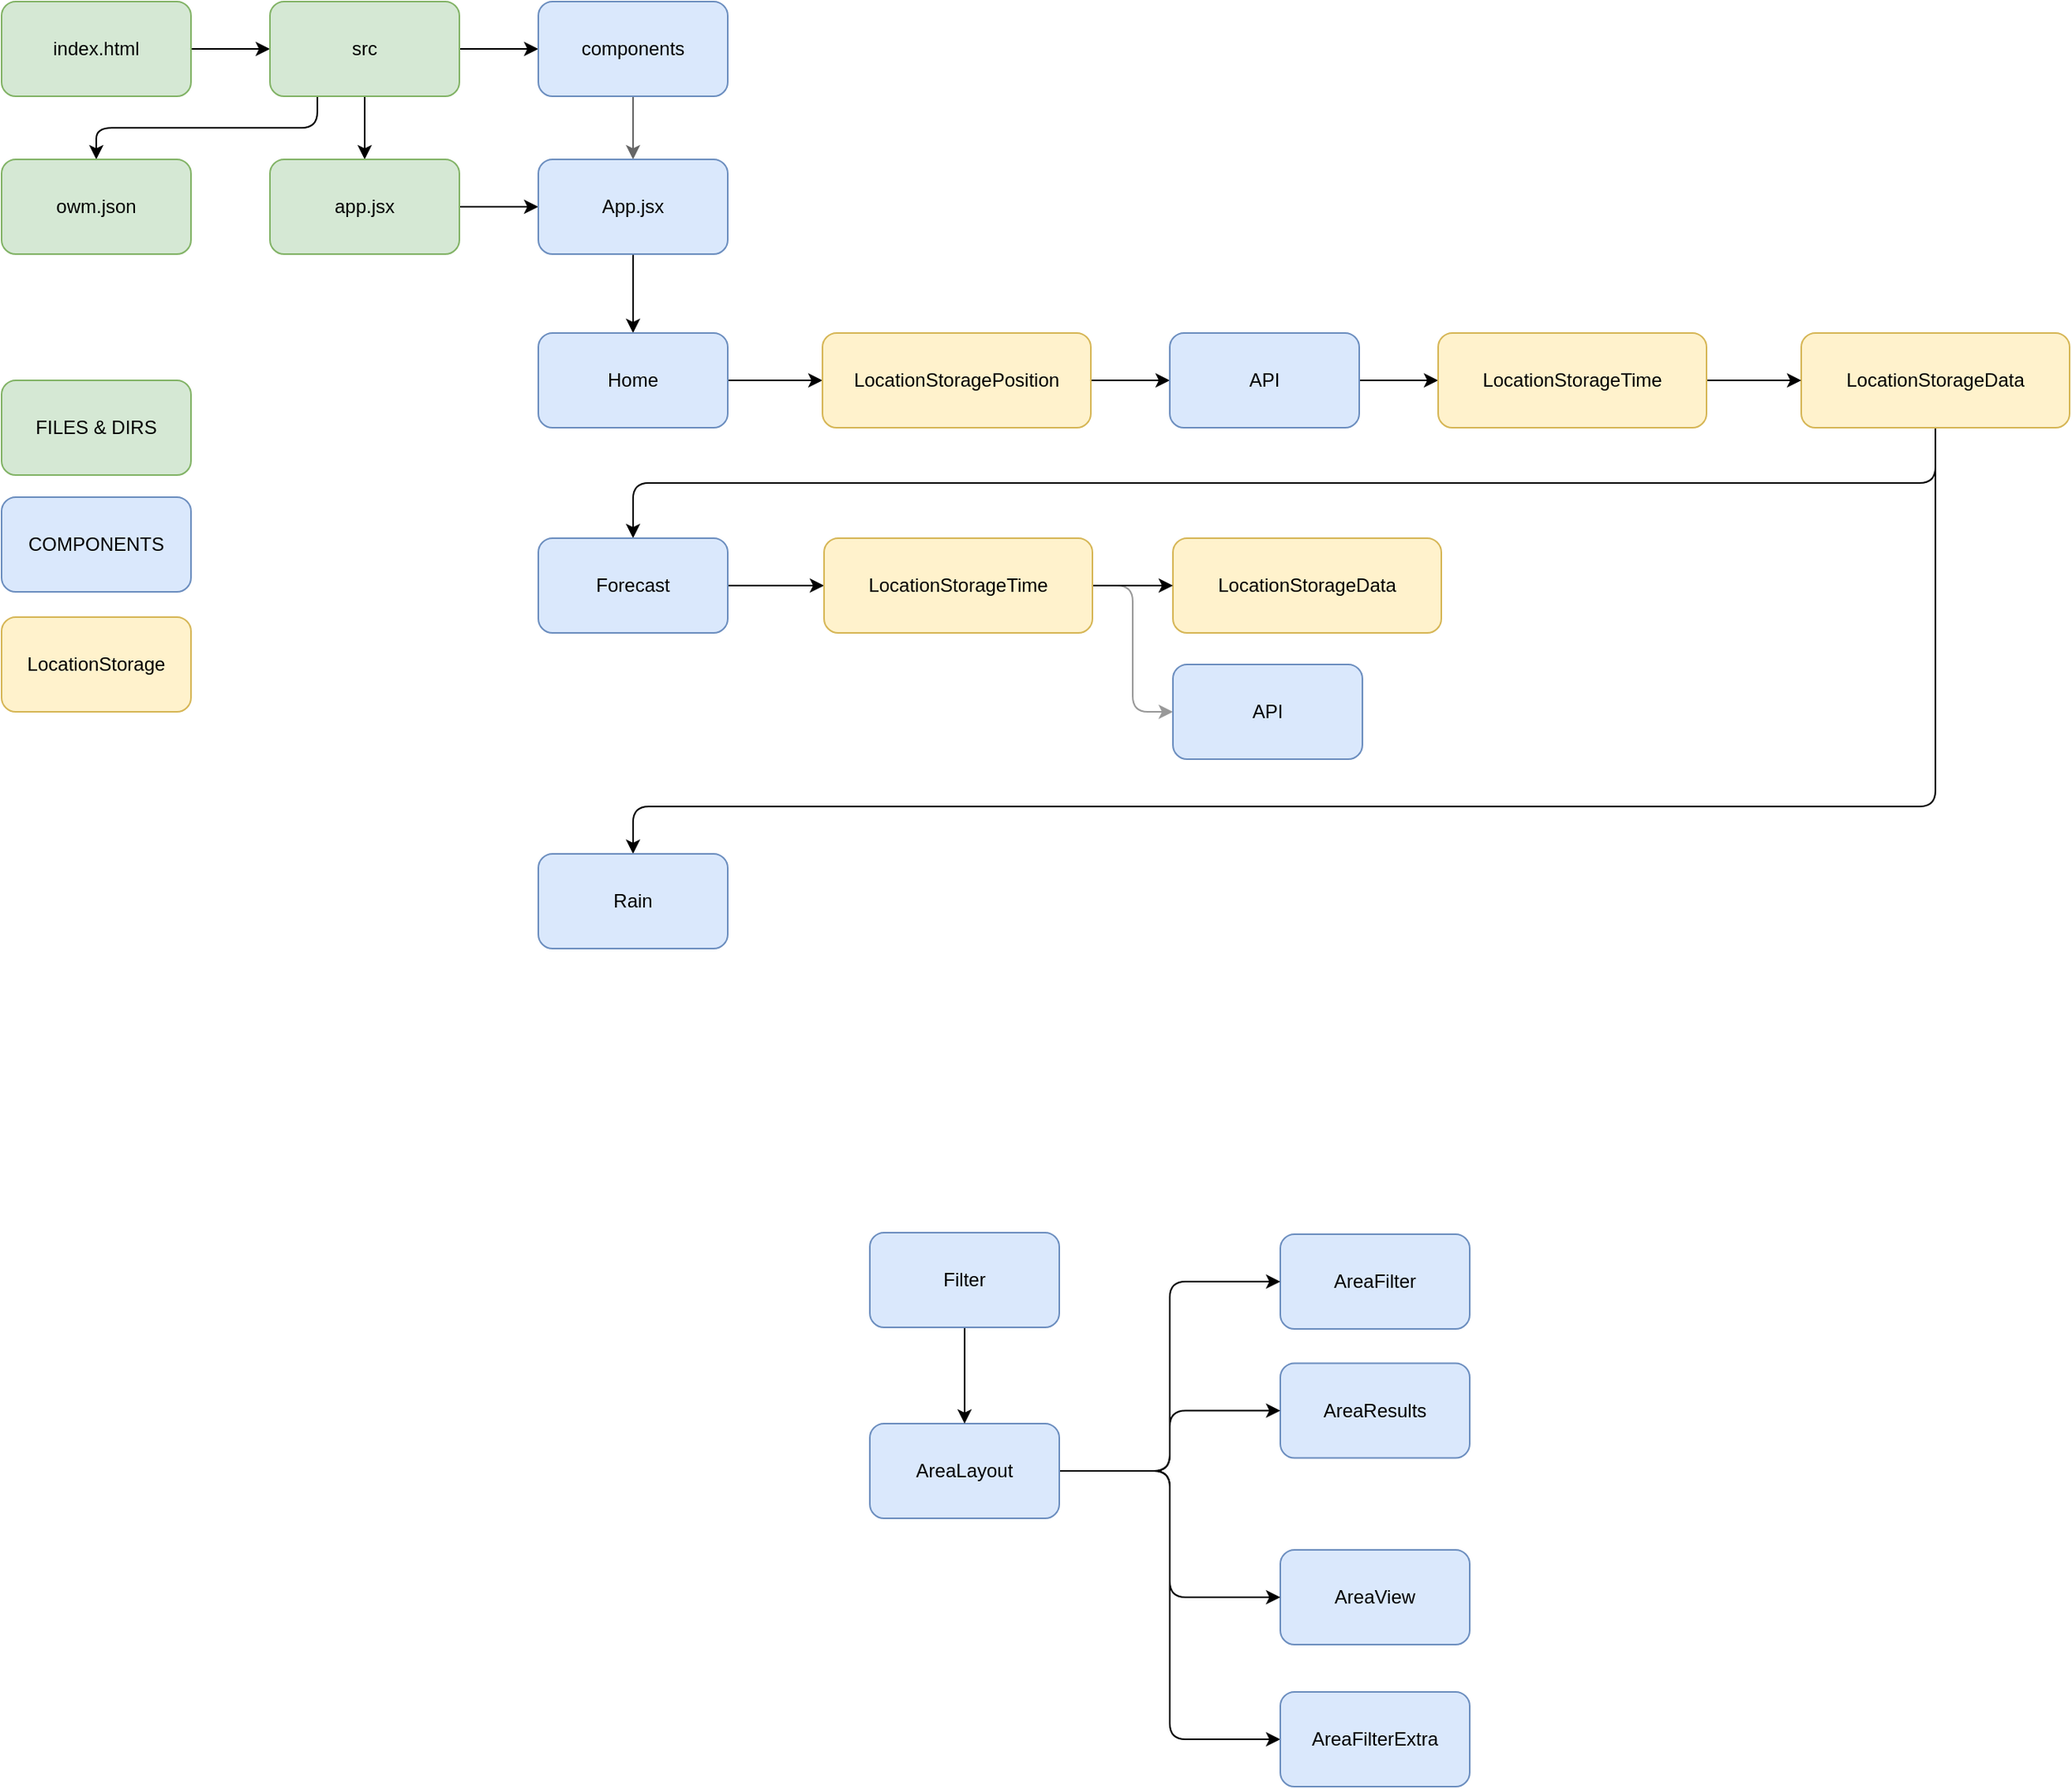 <mxfile version="16.4.0" type="device" pages="2"><diagram id="odNc6-cXWTG9n6I8ci3F" name="Struktur"><mxGraphModel dx="1408" dy="861" grid="1" gridSize="10" guides="1" tooltips="1" connect="1" arrows="1" fold="1" page="1" pageScale="1" pageWidth="1169" pageHeight="827" math="0" shadow="0"><root><mxCell id="kb4TLaaFTV16VBlRKUIm-0"/><mxCell id="kb4TLaaFTV16VBlRKUIm-1" parent="kb4TLaaFTV16VBlRKUIm-0"/><mxCell id="MtrtiV4Au85HrPLHlVhE-10" style="edgeStyle=orthogonalEdgeStyle;rounded=1;orthogonalLoop=1;jettySize=auto;html=1;exitX=1;exitY=0.5;exitDx=0;exitDy=0;entryX=0;entryY=0.5;entryDx=0;entryDy=0;" parent="kb4TLaaFTV16VBlRKUIm-1" source="X0EQoOfAEuAB2VaEuy4Y-0" target="X0EQoOfAEuAB2VaEuy4Y-1" edge="1"><mxGeometry relative="1" as="geometry"/></mxCell><mxCell id="X0EQoOfAEuAB2VaEuy4Y-0" value="index.html" style="rounded=1;whiteSpace=wrap;html=1;fillColor=#d5e8d4;strokeColor=#82b366;" parent="kb4TLaaFTV16VBlRKUIm-1" vertex="1"><mxGeometry x="160" y="70" width="120" height="60" as="geometry"/></mxCell><mxCell id="MtrtiV4Au85HrPLHlVhE-5" style="edgeStyle=orthogonalEdgeStyle;rounded=1;orthogonalLoop=1;jettySize=auto;html=1;exitX=1;exitY=0.5;exitDx=0;exitDy=0;entryX=0;entryY=0.5;entryDx=0;entryDy=0;" parent="kb4TLaaFTV16VBlRKUIm-1" source="X0EQoOfAEuAB2VaEuy4Y-1" target="X0EQoOfAEuAB2VaEuy4Y-3" edge="1"><mxGeometry relative="1" as="geometry"/></mxCell><mxCell id="MtrtiV4Au85HrPLHlVhE-6" style="edgeStyle=orthogonalEdgeStyle;rounded=1;orthogonalLoop=1;jettySize=auto;html=1;exitX=0.5;exitY=1;exitDx=0;exitDy=0;entryX=0.5;entryY=0;entryDx=0;entryDy=0;" parent="kb4TLaaFTV16VBlRKUIm-1" source="X0EQoOfAEuAB2VaEuy4Y-1" target="X0EQoOfAEuAB2VaEuy4Y-2" edge="1"><mxGeometry relative="1" as="geometry"/></mxCell><mxCell id="MtrtiV4Au85HrPLHlVhE-9" style="edgeStyle=orthogonalEdgeStyle;rounded=1;orthogonalLoop=1;jettySize=auto;html=1;exitX=0.25;exitY=1;exitDx=0;exitDy=0;" parent="kb4TLaaFTV16VBlRKUIm-1" source="X0EQoOfAEuAB2VaEuy4Y-1" target="MtrtiV4Au85HrPLHlVhE-8" edge="1"><mxGeometry relative="1" as="geometry"/></mxCell><mxCell id="X0EQoOfAEuAB2VaEuy4Y-1" value="src" style="rounded=1;whiteSpace=wrap;html=1;fillColor=#d5e8d4;strokeColor=#82b366;" parent="kb4TLaaFTV16VBlRKUIm-1" vertex="1"><mxGeometry x="330" y="70" width="120" height="60" as="geometry"/></mxCell><mxCell id="X0EQoOfAEuAB2VaEuy4Y-8" style="edgeStyle=orthogonalEdgeStyle;rounded=0;orthogonalLoop=1;jettySize=auto;html=1;exitX=1;exitY=0.5;exitDx=0;exitDy=0;" parent="kb4TLaaFTV16VBlRKUIm-1" source="X0EQoOfAEuAB2VaEuy4Y-2" target="X0EQoOfAEuAB2VaEuy4Y-4" edge="1"><mxGeometry relative="1" as="geometry"/></mxCell><mxCell id="X0EQoOfAEuAB2VaEuy4Y-2" value="app.jsx" style="rounded=1;whiteSpace=wrap;html=1;fillColor=#d5e8d4;strokeColor=#82b366;" parent="kb4TLaaFTV16VBlRKUIm-1" vertex="1"><mxGeometry x="330" y="170" width="120" height="60" as="geometry"/></mxCell><mxCell id="MtrtiV4Au85HrPLHlVhE-7" style="edgeStyle=orthogonalEdgeStyle;rounded=1;orthogonalLoop=1;jettySize=auto;html=1;exitX=0.5;exitY=1;exitDx=0;exitDy=0;entryX=0.5;entryY=0;entryDx=0;entryDy=0;fillColor=#f5f5f5;strokeColor=#666666;" parent="kb4TLaaFTV16VBlRKUIm-1" source="X0EQoOfAEuAB2VaEuy4Y-3" target="X0EQoOfAEuAB2VaEuy4Y-4" edge="1"><mxGeometry relative="1" as="geometry"/></mxCell><mxCell id="X0EQoOfAEuAB2VaEuy4Y-3" value="components" style="rounded=1;whiteSpace=wrap;html=1;fillColor=#dae8fc;strokeColor=#6c8ebf;" parent="kb4TLaaFTV16VBlRKUIm-1" vertex="1"><mxGeometry x="500" y="70" width="120" height="60" as="geometry"/></mxCell><mxCell id="VVD3H794cGtgltFbufJZ-1" style="edgeStyle=orthogonalEdgeStyle;rounded=1;orthogonalLoop=1;jettySize=auto;html=1;exitX=0.5;exitY=1;exitDx=0;exitDy=0;entryX=0.5;entryY=0;entryDx=0;entryDy=0;" parent="kb4TLaaFTV16VBlRKUIm-1" source="X0EQoOfAEuAB2VaEuy4Y-4" target="VVD3H794cGtgltFbufJZ-0" edge="1"><mxGeometry relative="1" as="geometry"/></mxCell><mxCell id="X0EQoOfAEuAB2VaEuy4Y-4" value="App.jsx" style="rounded=1;whiteSpace=wrap;html=1;fillColor=#dae8fc;strokeColor=#6c8ebf;" parent="kb4TLaaFTV16VBlRKUIm-1" vertex="1"><mxGeometry x="500" y="170" width="120" height="60" as="geometry"/></mxCell><mxCell id="X0EQoOfAEuAB2VaEuy4Y-5" value="AreaFilter" style="rounded=1;whiteSpace=wrap;html=1;fillColor=#dae8fc;strokeColor=#6c8ebf;" parent="kb4TLaaFTV16VBlRKUIm-1" vertex="1"><mxGeometry x="970" y="851" width="120" height="60" as="geometry"/></mxCell><mxCell id="X0EQoOfAEuAB2VaEuy4Y-6" value="AreaResults" style="rounded=1;whiteSpace=wrap;html=1;fillColor=#dae8fc;strokeColor=#6c8ebf;" parent="kb4TLaaFTV16VBlRKUIm-1" vertex="1"><mxGeometry x="970" y="932.75" width="120" height="60" as="geometry"/></mxCell><mxCell id="X0EQoOfAEuAB2VaEuy4Y-7" value="AreaView" style="rounded=1;whiteSpace=wrap;html=1;fillColor=#dae8fc;strokeColor=#6c8ebf;" parent="kb4TLaaFTV16VBlRKUIm-1" vertex="1"><mxGeometry x="970" y="1051" width="120" height="60" as="geometry"/></mxCell><mxCell id="tes5r943XK8UQ0XR-Bny-7" style="edgeStyle=orthogonalEdgeStyle;rounded=1;orthogonalLoop=1;jettySize=auto;html=1;exitX=1;exitY=0.5;exitDx=0;exitDy=0;entryX=0;entryY=0.5;entryDx=0;entryDy=0;" parent="kb4TLaaFTV16VBlRKUIm-1" source="VVD3H794cGtgltFbufJZ-0" target="tes5r943XK8UQ0XR-Bny-4" edge="1"><mxGeometry relative="1" as="geometry"/></mxCell><mxCell id="VVD3H794cGtgltFbufJZ-14" style="edgeStyle=orthogonalEdgeStyle;rounded=1;orthogonalLoop=1;jettySize=auto;html=1;exitX=1;exitY=0.5;exitDx=0;exitDy=0;entryX=0;entryY=0.5;entryDx=0;entryDy=0;" parent="kb4TLaaFTV16VBlRKUIm-1" source="tes5r943XK8UQ0XR-Bny-4" target="182a5He_w-dF_x6Fi7op-2" edge="1"><mxGeometry relative="1" as="geometry"/></mxCell><mxCell id="tes5r943XK8UQ0XR-Bny-4" value="LocationStoragePosition" style="rounded=1;whiteSpace=wrap;html=1;fillColor=#fff2cc;strokeColor=#d6b656;" parent="kb4TLaaFTV16VBlRKUIm-1" vertex="1"><mxGeometry x="680" y="280" width="170" height="60" as="geometry"/></mxCell><mxCell id="MtrtiV4Au85HrPLHlVhE-2" style="edgeStyle=orthogonalEdgeStyle;rounded=1;orthogonalLoop=1;jettySize=auto;html=1;entryX=0;entryY=0.5;entryDx=0;entryDy=0;exitX=1;exitY=0.5;exitDx=0;exitDy=0;" parent="kb4TLaaFTV16VBlRKUIm-1" source="MtrtiV4Au85HrPLHlVhE-0" target="X0EQoOfAEuAB2VaEuy4Y-5" edge="1"><mxGeometry relative="1" as="geometry"><mxPoint x="820" y="610" as="sourcePoint"/></mxGeometry></mxCell><mxCell id="MtrtiV4Au85HrPLHlVhE-3" style="edgeStyle=orthogonalEdgeStyle;rounded=1;orthogonalLoop=1;jettySize=auto;html=1;exitX=1;exitY=0.5;exitDx=0;exitDy=0;entryX=0;entryY=0.5;entryDx=0;entryDy=0;" parent="kb4TLaaFTV16VBlRKUIm-1" source="MtrtiV4Au85HrPLHlVhE-0" target="X0EQoOfAEuAB2VaEuy4Y-6" edge="1"><mxGeometry relative="1" as="geometry"/></mxCell><mxCell id="MtrtiV4Au85HrPLHlVhE-4" style="edgeStyle=orthogonalEdgeStyle;rounded=1;orthogonalLoop=1;jettySize=auto;html=1;exitX=1;exitY=0.5;exitDx=0;exitDy=0;entryX=0;entryY=0.5;entryDx=0;entryDy=0;" parent="kb4TLaaFTV16VBlRKUIm-1" source="MtrtiV4Au85HrPLHlVhE-0" target="X0EQoOfAEuAB2VaEuy4Y-7" edge="1"><mxGeometry relative="1" as="geometry"/></mxCell><mxCell id="dPe5NhrOTwY3fnRHBD-y-1" style="edgeStyle=orthogonalEdgeStyle;rounded=1;orthogonalLoop=1;jettySize=auto;html=1;exitX=1;exitY=0.5;exitDx=0;exitDy=0;entryX=0;entryY=0.5;entryDx=0;entryDy=0;" parent="kb4TLaaFTV16VBlRKUIm-1" source="MtrtiV4Au85HrPLHlVhE-0" target="dPe5NhrOTwY3fnRHBD-y-0" edge="1"><mxGeometry relative="1" as="geometry"/></mxCell><mxCell id="MtrtiV4Au85HrPLHlVhE-0" value="AreaLayout" style="rounded=1;whiteSpace=wrap;html=1;fillColor=#dae8fc;strokeColor=#6c8ebf;" parent="kb4TLaaFTV16VBlRKUIm-1" vertex="1"><mxGeometry x="710" y="971" width="120" height="60" as="geometry"/></mxCell><mxCell id="MtrtiV4Au85HrPLHlVhE-8" value="owm.json" style="rounded=1;whiteSpace=wrap;html=1;fillColor=#d5e8d4;strokeColor=#82b366;" parent="kb4TLaaFTV16VBlRKUIm-1" vertex="1"><mxGeometry x="160" y="170" width="120" height="60" as="geometry"/></mxCell><mxCell id="VVD3H794cGtgltFbufJZ-24" style="edgeStyle=orthogonalEdgeStyle;rounded=1;orthogonalLoop=1;jettySize=auto;html=1;exitX=1;exitY=0.5;exitDx=0;exitDy=0;entryX=0;entryY=0.5;entryDx=0;entryDy=0;" parent="kb4TLaaFTV16VBlRKUIm-1" source="182a5He_w-dF_x6Fi7op-2" target="VVD3H794cGtgltFbufJZ-23" edge="1"><mxGeometry relative="1" as="geometry"/></mxCell><mxCell id="182a5He_w-dF_x6Fi7op-2" value="API" style="rounded=1;whiteSpace=wrap;html=1;fillColor=#dae8fc;strokeColor=#6c8ebf;" parent="kb4TLaaFTV16VBlRKUIm-1" vertex="1"><mxGeometry x="900" y="280" width="120" height="60" as="geometry"/></mxCell><mxCell id="182a5He_w-dF_x6Fi7op-6" style="edgeStyle=orthogonalEdgeStyle;rounded=1;orthogonalLoop=1;jettySize=auto;html=1;exitX=0.5;exitY=1;exitDx=0;exitDy=0;entryX=0.5;entryY=0;entryDx=0;entryDy=0;" parent="kb4TLaaFTV16VBlRKUIm-1" source="182a5He_w-dF_x6Fi7op-4" target="MtrtiV4Au85HrPLHlVhE-0" edge="1"><mxGeometry relative="1" as="geometry"/></mxCell><mxCell id="182a5He_w-dF_x6Fi7op-4" value="Filter" style="rounded=1;whiteSpace=wrap;html=1;fillColor=#dae8fc;strokeColor=#6c8ebf;" parent="kb4TLaaFTV16VBlRKUIm-1" vertex="1"><mxGeometry x="710" y="850" width="120" height="60" as="geometry"/></mxCell><mxCell id="dPe5NhrOTwY3fnRHBD-y-0" value="AreaFilterExtra" style="rounded=1;whiteSpace=wrap;html=1;fillColor=#dae8fc;strokeColor=#6c8ebf;" parent="kb4TLaaFTV16VBlRKUIm-1" vertex="1"><mxGeometry x="970" y="1141" width="120" height="60" as="geometry"/></mxCell><mxCell id="VVD3H794cGtgltFbufJZ-0" value="Home" style="rounded=1;whiteSpace=wrap;html=1;fillColor=#dae8fc;strokeColor=#6c8ebf;" parent="kb4TLaaFTV16VBlRKUIm-1" vertex="1"><mxGeometry x="500" y="280" width="120" height="60" as="geometry"/></mxCell><mxCell id="VVD3H794cGtgltFbufJZ-43" style="edgeStyle=orthogonalEdgeStyle;rounded=1;sketch=0;orthogonalLoop=1;jettySize=auto;html=1;exitX=0.5;exitY=1;exitDx=0;exitDy=0;entryX=0.5;entryY=0;entryDx=0;entryDy=0;strokeColor=#000000;" parent="kb4TLaaFTV16VBlRKUIm-1" source="VVD3H794cGtgltFbufJZ-4" target="VVD3H794cGtgltFbufJZ-15" edge="1"><mxGeometry relative="1" as="geometry"/></mxCell><mxCell id="VVD3H794cGtgltFbufJZ-45" style="edgeStyle=orthogonalEdgeStyle;rounded=1;sketch=0;orthogonalLoop=1;jettySize=auto;html=1;exitX=0.5;exitY=1;exitDx=0;exitDy=0;entryX=0.5;entryY=0;entryDx=0;entryDy=0;strokeColor=#000000;" parent="kb4TLaaFTV16VBlRKUIm-1" source="VVD3H794cGtgltFbufJZ-4" target="VVD3H794cGtgltFbufJZ-16" edge="1"><mxGeometry relative="1" as="geometry"><Array as="points"><mxPoint x="1385" y="580"/><mxPoint x="560" y="580"/></Array></mxGeometry></mxCell><mxCell id="VVD3H794cGtgltFbufJZ-4" value="LocationStorageData" style="rounded=1;whiteSpace=wrap;html=1;fillColor=#fff2cc;strokeColor=#d6b656;" parent="kb4TLaaFTV16VBlRKUIm-1" vertex="1"><mxGeometry x="1300" y="280" width="170" height="60" as="geometry"/></mxCell><mxCell id="VVD3H794cGtgltFbufJZ-7" value="FILES &amp;amp; DIRS" style="rounded=1;whiteSpace=wrap;html=1;fillColor=#d5e8d4;strokeColor=#82b366;" parent="kb4TLaaFTV16VBlRKUIm-1" vertex="1"><mxGeometry x="160" y="310" width="120" height="60" as="geometry"/></mxCell><mxCell id="VVD3H794cGtgltFbufJZ-8" value="COMPONENTS" style="rounded=1;whiteSpace=wrap;html=1;fillColor=#dae8fc;strokeColor=#6c8ebf;" parent="kb4TLaaFTV16VBlRKUIm-1" vertex="1"><mxGeometry x="160" y="384" width="120" height="60" as="geometry"/></mxCell><mxCell id="VVD3H794cGtgltFbufJZ-9" value="LocationStorage" style="rounded=1;whiteSpace=wrap;html=1;fillColor=#fff2cc;strokeColor=#d6b656;" parent="kb4TLaaFTV16VBlRKUIm-1" vertex="1"><mxGeometry x="160" y="460" width="120" height="60" as="geometry"/></mxCell><mxCell id="VVD3H794cGtgltFbufJZ-37" style="edgeStyle=orthogonalEdgeStyle;rounded=1;orthogonalLoop=1;jettySize=auto;html=1;exitX=1;exitY=0.5;exitDx=0;exitDy=0;entryX=0;entryY=0.5;entryDx=0;entryDy=0;" parent="kb4TLaaFTV16VBlRKUIm-1" source="VVD3H794cGtgltFbufJZ-15" target="VVD3H794cGtgltFbufJZ-36" edge="1"><mxGeometry relative="1" as="geometry"/></mxCell><mxCell id="VVD3H794cGtgltFbufJZ-15" value="Forecast" style="rounded=1;whiteSpace=wrap;html=1;fillColor=#dae8fc;strokeColor=#6c8ebf;" parent="kb4TLaaFTV16VBlRKUIm-1" vertex="1"><mxGeometry x="500" y="410" width="120" height="60" as="geometry"/></mxCell><mxCell id="VVD3H794cGtgltFbufJZ-16" value="Rain" style="rounded=1;whiteSpace=wrap;html=1;fillColor=#dae8fc;strokeColor=#6c8ebf;" parent="kb4TLaaFTV16VBlRKUIm-1" vertex="1"><mxGeometry x="500" y="610" width="120" height="60" as="geometry"/></mxCell><mxCell id="VVD3H794cGtgltFbufJZ-34" style="edgeStyle=orthogonalEdgeStyle;rounded=1;orthogonalLoop=1;jettySize=auto;html=1;exitX=1;exitY=0.5;exitDx=0;exitDy=0;entryX=0;entryY=0.5;entryDx=0;entryDy=0;" parent="kb4TLaaFTV16VBlRKUIm-1" source="VVD3H794cGtgltFbufJZ-23" target="VVD3H794cGtgltFbufJZ-4" edge="1"><mxGeometry relative="1" as="geometry"/></mxCell><mxCell id="VVD3H794cGtgltFbufJZ-23" value="LocationStorageTime" style="rounded=1;whiteSpace=wrap;html=1;fillColor=#fff2cc;strokeColor=#d6b656;" parent="kb4TLaaFTV16VBlRKUIm-1" vertex="1"><mxGeometry x="1070" y="280" width="170" height="60" as="geometry"/></mxCell><mxCell id="VVD3H794cGtgltFbufJZ-35" value="LocationStorageData" style="rounded=1;whiteSpace=wrap;html=1;fillColor=#fff2cc;strokeColor=#d6b656;" parent="kb4TLaaFTV16VBlRKUIm-1" vertex="1"><mxGeometry x="902" y="410" width="170" height="60" as="geometry"/></mxCell><mxCell id="VVD3H794cGtgltFbufJZ-40" style="rounded=1;orthogonalLoop=1;jettySize=auto;html=1;strokeColor=#999999;sketch=0;entryX=0;entryY=0.5;entryDx=0;entryDy=0;edgeStyle=orthogonalEdgeStyle;" parent="kb4TLaaFTV16VBlRKUIm-1" source="VVD3H794cGtgltFbufJZ-36" target="VVD3H794cGtgltFbufJZ-39" edge="1"><mxGeometry relative="1" as="geometry"><mxPoint x="830" y="700" as="targetPoint"/></mxGeometry></mxCell><mxCell id="VVD3H794cGtgltFbufJZ-44" style="edgeStyle=orthogonalEdgeStyle;rounded=1;sketch=0;orthogonalLoop=1;jettySize=auto;html=1;exitX=1;exitY=0.5;exitDx=0;exitDy=0;entryX=0;entryY=0.5;entryDx=0;entryDy=0;strokeColor=#000000;" parent="kb4TLaaFTV16VBlRKUIm-1" source="VVD3H794cGtgltFbufJZ-36" target="VVD3H794cGtgltFbufJZ-35" edge="1"><mxGeometry relative="1" as="geometry"/></mxCell><mxCell id="VVD3H794cGtgltFbufJZ-36" value="LocationStorageTime" style="rounded=1;whiteSpace=wrap;html=1;fillColor=#fff2cc;strokeColor=#d6b656;" parent="kb4TLaaFTV16VBlRKUIm-1" vertex="1"><mxGeometry x="681" y="410" width="170" height="60" as="geometry"/></mxCell><mxCell id="VVD3H794cGtgltFbufJZ-39" value="API" style="rounded=1;whiteSpace=wrap;html=1;fillColor=#dae8fc;strokeColor=#6c8ebf;" parent="kb4TLaaFTV16VBlRKUIm-1" vertex="1"><mxGeometry x="902" y="490" width="120" height="60" as="geometry"/></mxCell></root></mxGraphModel></diagram><diagram id="LJ1tybuVyaak1DRBs_yo" name="Filter"><mxGraphModel dx="1408" dy="861" grid="1" gridSize="10" guides="1" tooltips="1" connect="1" arrows="1" fold="1" page="1" pageScale="1" pageWidth="1169" pageHeight="827" math="0" shadow="0"><root><mxCell id="KD45AfIoMIk_x3Ai2J9M-0"/><mxCell id="KD45AfIoMIk_x3Ai2J9M-1" parent="KD45AfIoMIk_x3Ai2J9M-0"/><mxCell id="KD45AfIoMIk_x3Ai2J9M-2" value="Sky" style="rounded=1;whiteSpace=wrap;html=1;fillColor=#dae8fc;strokeColor=#6c8ebf;" parent="KD45AfIoMIk_x3Ai2J9M-1" vertex="1"><mxGeometry x="170" y="120" width="120" height="60" as="geometry"/></mxCell><mxCell id="KD45AfIoMIk_x3Ai2J9M-3" value="Rain" style="rounded=1;whiteSpace=wrap;html=1;" parent="KD45AfIoMIk_x3Ai2J9M-1" vertex="1"><mxGeometry x="170" y="230" width="120" height="60" as="geometry"/></mxCell><mxCell id="KD45AfIoMIk_x3Ai2J9M-4" value="Wind" style="rounded=1;whiteSpace=wrap;html=1;" parent="KD45AfIoMIk_x3Ai2J9M-1" vertex="1"><mxGeometry x="170" y="340" width="120" height="60" as="geometry"/></mxCell><mxCell id="KD45AfIoMIk_x3Ai2J9M-5" value="Temperature" style="rounded=1;whiteSpace=wrap;html=1;" parent="KD45AfIoMIk_x3Ai2J9M-1" vertex="1"><mxGeometry x="170" y="450" width="120" height="60" as="geometry"/></mxCell><mxCell id="KD45AfIoMIk_x3Ai2J9M-6" value="Humidity" style="rounded=1;whiteSpace=wrap;html=1;" parent="KD45AfIoMIk_x3Ai2J9M-1" vertex="1"><mxGeometry x="170" y="560" width="120" height="60" as="geometry"/></mxCell><mxCell id="KD45AfIoMIk_x3Ai2J9M-7" value="Klarer Himmel" style="rounded=1;whiteSpace=wrap;html=1;fillColor=#f5f5f5;fontColor=#333333;strokeColor=#666666;" parent="KD45AfIoMIk_x3Ai2J9M-1" vertex="1"><mxGeometry x="370" y="120" width="120" height="60" as="geometry"/></mxCell><mxCell id="KD45AfIoMIk_x3Ai2J9M-8" value="Heiter bis Wolkig" style="rounded=1;whiteSpace=wrap;html=1;fillColor=#f5f5f5;fontColor=#333333;strokeColor=#666666;" parent="KD45AfIoMIk_x3Ai2J9M-1" vertex="1"><mxGeometry x="550" y="120" width="120" height="60" as="geometry"/></mxCell><mxCell id="KD45AfIoMIk_x3Ai2J9M-9" value="Teilweise Bedeckt" style="rounded=1;whiteSpace=wrap;html=1;fillColor=#f5f5f5;fontColor=#333333;strokeColor=#666666;" parent="KD45AfIoMIk_x3Ai2J9M-1" vertex="1"><mxGeometry x="720" y="120" width="120" height="60" as="geometry"/></mxCell><mxCell id="KD45AfIoMIk_x3Ai2J9M-10" value="Bedeckt" style="rounded=1;whiteSpace=wrap;html=1;fillColor=#f5f5f5;fontColor=#333333;strokeColor=#666666;" parent="KD45AfIoMIk_x3Ai2J9M-1" vertex="1"><mxGeometry x="890" y="120" width="120" height="60" as="geometry"/></mxCell><mxCell id="KD45AfIoMIk_x3Ai2J9M-11" value="Klarer Himmel" style="rounded=1;whiteSpace=wrap;html=1;fillColor=#f5f5f5;fontColor=#333333;strokeColor=#666666;" parent="KD45AfIoMIk_x3Ai2J9M-1" vertex="1"><mxGeometry x="370" y="230" width="120" height="60" as="geometry"/></mxCell></root></mxGraphModel></diagram></mxfile>